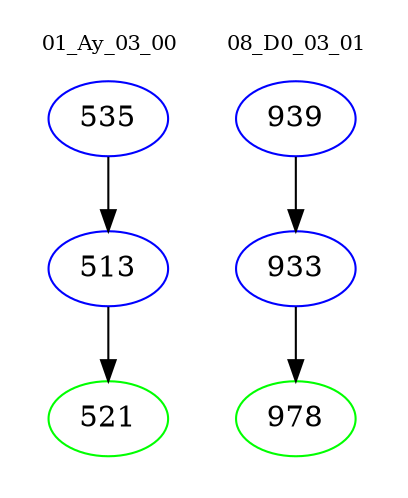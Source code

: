 digraph{
subgraph cluster_0 {
color = white
label = "01_Ay_03_00";
fontsize=10;
T0_535 [label="535", color="blue"]
T0_535 -> T0_513 [color="black"]
T0_513 [label="513", color="blue"]
T0_513 -> T0_521 [color="black"]
T0_521 [label="521", color="green"]
}
subgraph cluster_1 {
color = white
label = "08_D0_03_01";
fontsize=10;
T1_939 [label="939", color="blue"]
T1_939 -> T1_933 [color="black"]
T1_933 [label="933", color="blue"]
T1_933 -> T1_978 [color="black"]
T1_978 [label="978", color="green"]
}
}
